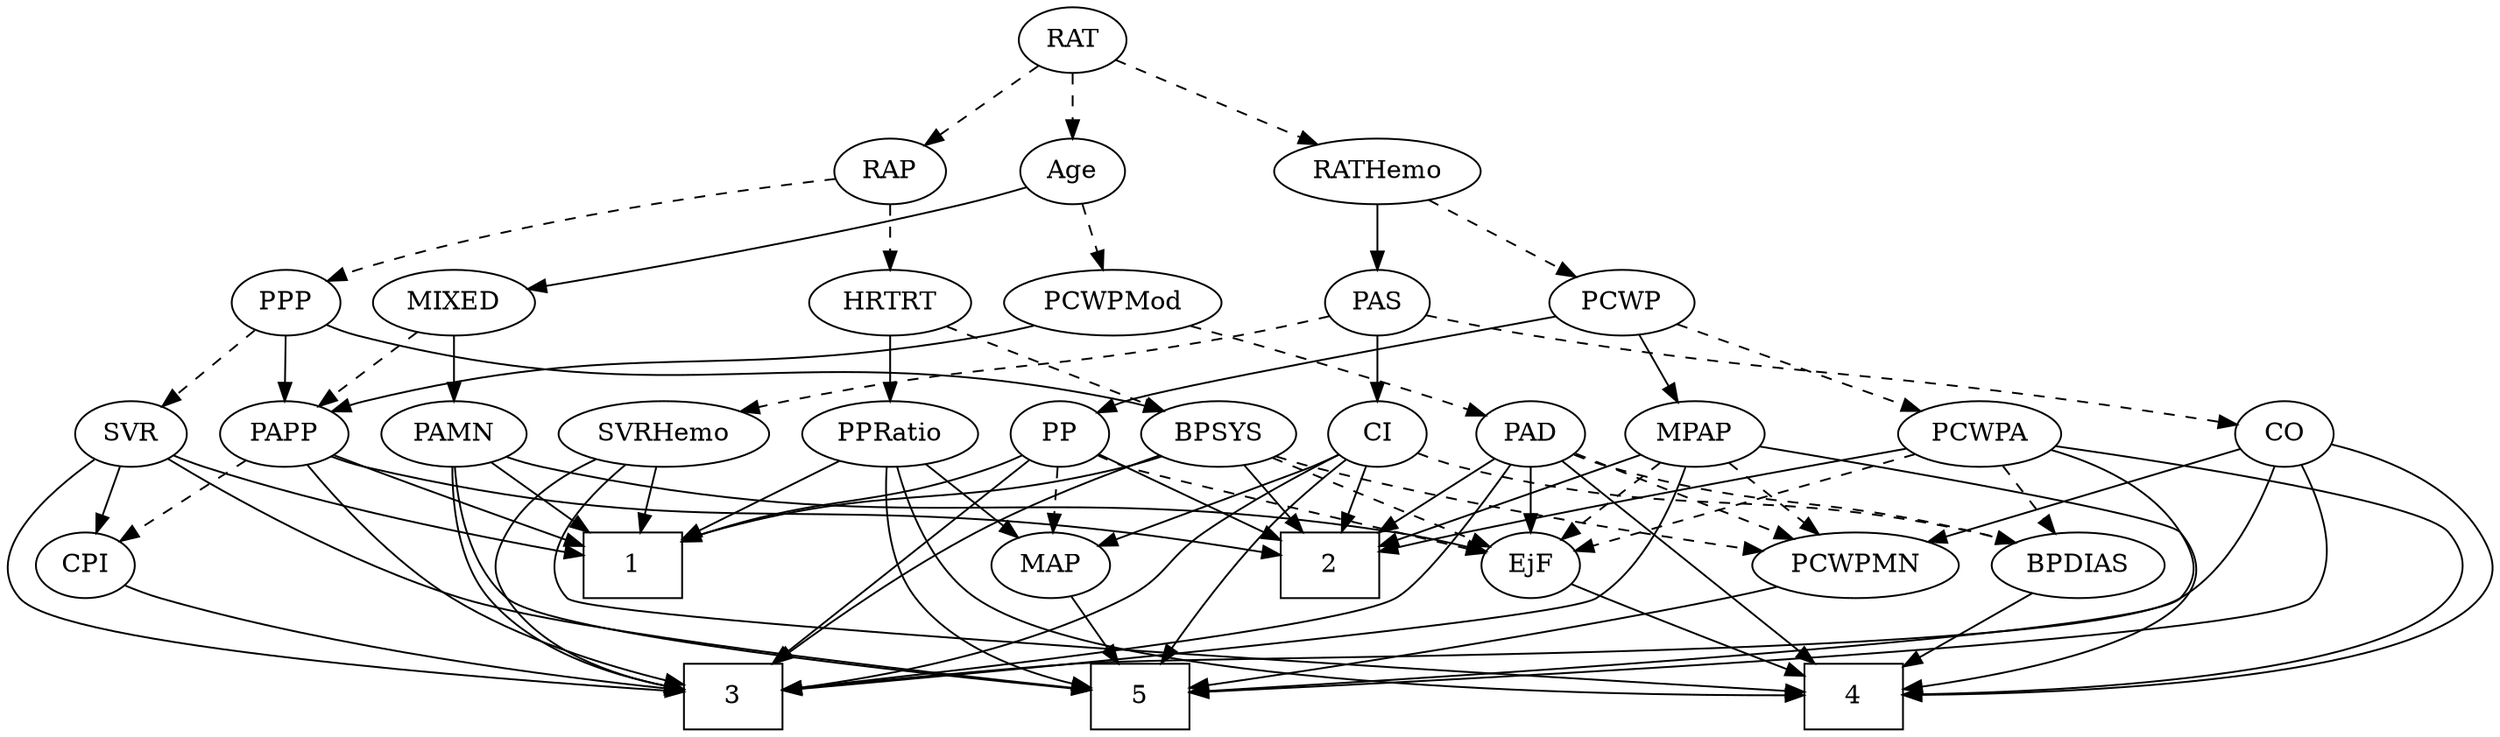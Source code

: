 strict digraph {
	graph [bb="0,0,1298.8,396"];
	node [label="\N"];
	1	[height=0.5,
		pos="305.21,90",
		shape=box,
		width=0.75];
	2	[height=0.5,
		pos="647.21,90",
		shape=box,
		width=0.75];
	3	[height=0.5,
		pos="398.21,18",
		shape=box,
		width=0.75];
	4	[height=0.5,
		pos="1063.2,18",
		shape=box,
		width=0.75];
	5	[height=0.5,
		pos="655.21,18",
		shape=box,
		width=0.75];
	Age	[height=0.5,
		pos="578.21,306",
		width=0.75];
	MIXED	[height=0.5,
		pos="274.21,234",
		width=1.1193];
	Age -> MIXED	[pos="e,310.74,241.71 554.52,297.17 544.86,294.11 533.56,290.69 523.21,288 453.18,269.76 370.88,253.18 320.65,243.59",
		style=solid];
	PCWPMod	[height=0.5,
		pos="596.21,234",
		width=1.4443];
	Age -> PCWPMod	[pos="e,591.77,252.28 582.57,288.05 584.57,280.26 587,270.82 589.25,262.08",
		style=dashed];
	EjF	[height=0.5,
		pos="795.21,90",
		width=0.75];
	EjF -> 4	[pos="e,1036.2,26.065 819.94,82.54 867.27,70.177 970.88,43.115 1026.4,28.619",
		style=solid];
	RAP	[height=0.5,
		pos="486.21,306",
		width=0.77632];
	PPP	[height=0.5,
		pos="189.21,234",
		width=0.75];
	RAP -> PPP	[pos="e,209.8,245.76 458.98,301.67 410.88,295.31 308.14,279.55 225.21,252 223.29,251.36 221.34,250.65 219.39,249.88",
		style=dashed];
	HRTRT	[height=0.5,
		pos="486.21,234",
		width=1.1013];
	RAP -> HRTRT	[pos="e,486.21,252.1 486.21,287.7 486.21,279.98 486.21,270.71 486.21,262.11",
		style=dashed];
	PAMN	[height=0.5,
		pos="274.21,162",
		width=1.011];
	MIXED -> PAMN	[pos="e,274.21,180.1 274.21,215.7 274.21,207.98 274.21,198.71 274.21,190.11",
		style=solid];
	PAPP	[height=0.5,
		pos="188.21,162",
		width=0.88464];
	MIXED -> PAPP	[pos="e,205.66,177.21 255.55,217.81 243.28,207.82 227.06,194.62 213.61,183.68",
		style=dashed];
	MPAP	[height=0.5,
		pos="817.21,162",
		width=0.97491];
	MPAP -> 2	[pos="e,674.43,102.21 790.65,150.06 761.96,138.25 716.05,119.35 683.92,106.12",
		style=solid];
	MPAP -> 3	[pos="e,425.3,21.328 826.85,144.36 836.88,124.63 848.83,91.912 831.21,72 818.11,57.194 538.17,31.269 435.52,22.224",
		style=solid];
	MPAP -> 4	[pos="e,1060.7,36.216 843.98,149.91 849.61,147.79 855.56,145.7 861.21,144 932.67,122.49 967.74,155.6 1025.2,108 1043.9,92.487 1053.6,66.058 \
1058.5,46.02",
		style=solid];
	MPAP -> EjF	[pos="e,800.49,107.79 811.88,144.05 809.37,136.06 806.31,126.33 803.51,117.4",
		style=dashed];
	PCWPMN	[height=0.5,
		pos="966.21,90",
		width=1.3902];
	MPAP -> PCWPMN	[pos="e,937.1,104.68 842.15,149.28 865.57,138.28 900.94,121.66 927.93,108.98",
		style=dashed];
	BPSYS	[height=0.5,
		pos="654.21,162",
		width=1.0471];
	BPSYS -> 1	[pos="e,332.44,95.159 626.13,149.95 619.96,147.77 613.41,145.65 607.21,144 557.67,130.8 411.72,107.46 342.48,96.711",
		style=solid];
	BPSYS -> 2	[pos="e,648.92,108.1 652.48,143.7 651.71,135.98 650.78,126.71 649.92,118.11",
		style=solid];
	BPSYS -> 3	[pos="e,420.94,36.093 625.17,150.23 599.8,140.41 562.25,124.89 531.21,108 494.81,88.197 455.68,61.261 429.36,42.224",
		style=solid];
	BPSYS -> EjF	[pos="e,773.9,101.58 679.42,148.49 703.3,136.63 739.2,118.8 764.69,106.15",
		style=dashed];
	BPSYS -> PCWPMN	[pos="e,921.18,97.893 682.82,149.88 688.84,147.76 695.19,145.68 701.21,144 772.74,124.03 857.14,108.49 911.13,99.541",
		style=dashed];
	PAD	[height=0.5,
		pos="899.21,162",
		width=0.79437];
	PAD -> 2	[pos="e,674.34,96.105 876.97,150.26 871.86,148.01 866.4,145.79 861.21,144 800.53,123.1 727.53,106.84 684.38,98.11",
		style=solid];
	PAD -> 3	[pos="e,425.25,21.483 894.98,144.01 888.85,123.29 875.38,88.932 850.21,72 833.02,60.436 540.44,32.231 435.39,22.426",
		style=solid];
	PAD -> 4	[pos="e,1067.5,36.346 927.92,160.57 964.7,158.31 1027.4,148.34 1058.2,108 1071.5,90.675 1071.6,65.458 1069.1,46.287",
		style=solid];
	PAD -> EjF	[pos="e,813.47,103.29 880.13,148.16 863.81,137.17 840.12,121.23 821.91,108.97",
		style=solid];
	PAD -> PCWPMN	[pos="e,950.62,107.29 913.42,146.15 922.2,136.98 933.66,125.01 943.65,114.56",
		style=dashed];
	BPDIAS	[height=0.5,
		pos="1152.2,90",
		width=1.1735];
	PAD -> BPDIAS	[pos="e,1119.1,101.24 925.1,154.32 962.83,144.51 1035.1,125.49 1096.2,108 1100.5,106.77 1105,105.46 1109.4,104.14",
		style=dashed];
	CO	[height=0.5,
		pos="1222.2,162",
		width=0.75];
	CO -> 3	[pos="e,425.42,21.227 1224.1,143.91 1225.3,123.42 1223.7,89.632 1203.2,72 1153.9,29.573 684.07,40.493 619.21,36 554.66,31.528 479.57,25.597 \
435.63,22.053",
		style=solid];
	CO -> 4	[pos="e,1090.5,21.172 1244,151.27 1260.6,142.56 1282.2,128.06 1292.2,108 1299.3,93.673 1302.2,84.524 1292.2,72 1268.7,42.393 1159.2,27.874 \
1100.5,22.116",
		style=solid];
	CO -> 5	[pos="e,682.27,20.533 1228,144.16 1233.6,124.23 1239,91.322 1221.2,72 1203.2,52.47 815.41,28.317 692.34,21.119",
		style=solid];
	CO -> PCWPMN	[pos="e,1004.7,101.53 1197.7,154.29 1155.6,142.79 1069,119.12 1014.5,104.21",
		style=solid];
	PAS	[height=0.5,
		pos="737.21,234",
		width=0.75];
	PAS -> CO	[pos="e,1196,167.4 757.69,221.88 762.65,219.6 768.02,217.46 773.21,216 919.09,175.08 961.97,199.58 1112.2,180 1136.9,176.78 1164.6,172.49 \
1186.1,169.03",
		style=dashed];
	SVRHemo	[height=0.5,
		pos="378.21,162",
		width=1.3902];
	PAS -> SVRHemo	[pos="e,414.86,174.29 712.05,227.34 696.32,223.87 675.63,219.46 657.21,216 559.84,197.7 533.87,201.75 437.21,180 433.11,179.08 428.88,\
178.04 424.66,176.94",
		style=dashed];
	CI	[height=0.5,
		pos="737.21,162",
		width=0.75];
	PAS -> CI	[pos="e,737.21,180.1 737.21,215.7 737.21,207.98 737.21,198.71 737.21,190.11",
		style=solid];
	PAMN -> 1	[pos="e,297.56,108.28 281.71,144.05 285.24,136.09 289.53,126.41 293.47,117.51",
		style=solid];
	PAMN -> 3	[pos="e,370.9,22.157 246.82,149.96 229.45,141.34 208.4,127.54 198.21,108 190.81,93.815 188.45,84.68 198.21,72 217.88,46.432 308.41,30.651 \
360.68,23.51",
		style=solid];
	PAMN -> 5	[pos="e,628.2,20.686 267.04,144.33 259.8,124.57 251.92,91.828 269.21,72 292,45.861 526.03,27.587 618.2,21.353",
		style=solid];
	PAMN -> EjF	[pos="e,769.01,95.371 300.98,149.58 306.89,147.42 313.19,145.41 319.21,144 477.5,106.96 521.9,128.2 683.21,108 708.65,104.81 737.22,100.46 \
759.14,96.963",
		style=solid];
	RATHemo	[height=0.5,
		pos="737.21,306",
		width=1.3721];
	RATHemo -> PAS	[pos="e,737.21,252.1 737.21,287.7 737.21,279.98 737.21,270.71 737.21,262.11",
		style=solid];
	PCWP	[height=0.5,
		pos="817.21,234",
		width=0.97491];
	RATHemo -> PCWP	[pos="e,800.22,249.86 755.36,289.12 766.41,279.45 780.65,266.99 792.69,256.46",
		style=dashed];
	CPI	[height=0.5,
		pos="43.209,90",
		width=0.75];
	CPI -> 3	[pos="e,370.87,21.517 65.012,78.89 71.124,76.352 77.841,73.832 84.209,72 181.94,43.881 301.35,28.807 360.82,22.549",
		style=solid];
	RAT	[height=0.5,
		pos="578.21,378",
		width=0.75827];
	RAT -> Age	[pos="e,578.21,324.1 578.21,359.7 578.21,351.98 578.21,342.71 578.21,334.11",
		style=dashed];
	RAT -> RAP	[pos="e,503.75,320.35 560.9,363.83 547.11,353.34 527.6,338.49 511.97,326.6",
		style=dashed];
	RAT -> RATHemo	[pos="e,706.86,320.36 600.32,367.27 625.45,356.2 666.97,337.92 697.7,324.39",
		style=dashed];
	SVR	[height=0.5,
		pos="110.21,162",
		width=0.77632];
	SVR -> 1	[pos="e,278.05,99.137 131.95,150.54 136.92,148.28 142.21,145.98 147.21,144 187.99,127.85 235.87,112.24 268.15,102.2",
		style=solid];
	SVR -> 3	[pos="e,371.15,20.639 83.758,155.57 59.114,148.96 23.757,135.13 7.2093,108 -1.1234,94.341 -3.3172,84.05 7.2093,72 30.345,45.517 267.92,\
27.42 361.05,21.294",
		style=solid];
	SVR -> 5	[pos="e,628.1,21.113 126.85,147.5 152.63,127.38 204.55,89.984 255.21,72 321.83,48.35 532.04,29.048 618.01,21.938",
		style=solid];
	SVR -> CPI	[pos="e,57.398,105.82 96,146.15 86.851,136.6 74.789,123.99 64.505,113.25",
		style=solid];
	PCWPMod -> PAD	[pos="e,877.43,173.74 641.77,225.16 706.31,213.83 820.98,192.84 861.21,180 863.47,179.28 865.79,178.46 868.09,177.58",
		style=dashed];
	PCWPMod -> PAPP	[pos="e,212.11,174.2 558.36,221.47 550.74,219.43 542.76,217.49 535.21,216 400.85,189.54 361.72,214.55 229.21,180 226.73,179.35 224.2,178.59 \
221.68,177.75",
		style=solid];
	PCWPA	[height=0.5,
		pos="1061.2,162",
		width=1.1555];
	PCWPA -> 2	[pos="e,674.39,95.596 1023,154.54 943.79,141.15 762.53,110.5 684.29,97.27",
		style=solid];
	PCWPA -> 4	[pos="e,1090.5,20.509 1101.3,156.85 1156.9,150.16 1253.1,134.95 1274.2,108 1322.2,46.648 1173.2,27.078 1100.6,21.269",
		style=solid];
	PCWPA -> 5	[pos="e,682.22,19.532 1097.6,153.14 1150.6,140.12 1239.1,111.53 1203.2,72 1168.9,34.214 810.4,22.587 692.53,19.771",
		style=solid];
	PCWPA -> EjF	[pos="e,820.14,97.56 1026.7,151.92 975.81,138.53 881.14,113.61 830.05,100.17",
		style=dashed];
	PCWPA -> BPDIAS	[pos="e,1132.5,106.16 1081,145.81 1093.6,136.09 1110.2,123.32 1124.2,112.56",
		style=dashed];
	PCWPMN -> 5	[pos="e,682.35,24.378 927.7,78.45 919.32,76.243 910.48,73.985 902.21,72 828.11,54.219 740.81,36.16 692.37,26.391",
		style=solid];
	SVRHemo -> 1	[pos="e,323.07,108.12 361.28,144.76 352.15,136.01 340.7,125.03 330.53,115.28",
		style=solid];
	SVRHemo -> 3	[pos="e,370.99,21.505 343.62,148.79 315.01,137.91 277.75,121.65 269.21,108 260.72,94.436 260.3,85.291 269.21,72 289.47,41.775 330.4,28.772 \
360.75,23.187",
		style=solid];
	SVRHemo -> 4	[pos="e,1035.9,19.643 394.08,144.79 415.68,123.87 456.56,88.244 499.21,72 596.05,35.114 915.63,23.041 1025.6,19.925",
		style=solid];
	BPDIAS -> 4	[pos="e,1085,36.127 1132.9,73.811 1121.2,64.621 1106.1,52.713 1092.9,42.345",
		style=solid];
	MAP	[height=0.5,
		pos="571.21,90",
		width=0.84854];
	MAP -> 5	[pos="e,634.67,36.113 588.21,74.834 599.32,65.571 614.11,53.246 626.97,42.533",
		style=solid];
	PP	[height=0.5,
		pos="571.21,162",
		width=0.75];
	PP -> 1	[pos="e,332.33,96.905 550.59,150.33 545.63,148.03 540.3,145.77 535.21,144 517.09,137.72 402.52,112.29 342.22,99.071",
		style=solid];
	PP -> 2	[pos="e,628.63,108.11 586.59,146.83 596.46,137.75 609.52,125.71 621,115.14",
		style=solid];
	PP -> 3	[pos="e,398.17,36.077 550.09,150.46 545.26,148.2 540.1,145.92 535.21,144 486.16,124.7 458.63,146.1 422.21,108 406.44,91.505 400.79,65.773 \
398.88,46.211",
		style=solid];
	PP -> EjF	[pos="e,769.85,96.728 592.28,150.34 597.12,148.09 602.29,145.84 607.21,144 659.18,124.56 721.51,108.32 759.73,99.129",
		style=dashed];
	PP -> MAP	[pos="e,571.21,108.1 571.21,143.7 571.21,135.98 571.21,126.71 571.21,118.11",
		style=dashed];
	PPP -> BPSYS	[pos="e,626.22,174.43 209.68,221.84 214.64,219.56 220.01,217.43 225.21,216 389.67,170.91 440.81,217.3 607.21,180 610.24,179.32 613.35,\
178.5 616.45,177.58",
		style=solid];
	PPP -> SVR	[pos="e,126.06,177.04 173.6,219.17 162.21,209.07 146.56,195.21 133.67,183.79",
		style=dashed];
	PPP -> PAPP	[pos="e,188.45,180.1 188.96,215.7 188.85,207.98 188.72,198.71 188.6,190.11",
		style=solid];
	PPRatio	[height=0.5,
		pos="486.21,162",
		width=1.1013];
	PPRatio -> 1	[pos="e,332.51,102.46 456.34,150 427.92,139.46 384.02,122.99 346.21,108 344.82,107.45 343.41,106.89 341.98,106.31",
		style=solid];
	PPRatio -> 4	[pos="e,1036.1,20.185 489.63,143.98 494.78,123.23 506.65,88.839 531.21,72 571.9,44.103 911.95,25.987 1026.1,20.647",
		style=solid];
	PPRatio -> 5	[pos="e,627.93,19.872 483.58,143.84 481.58,124.22 481.54,92.208 498.21,72 527.45,36.549 581.32,24.703 617.71,20.808",
		style=solid];
	PPRatio -> MAP	[pos="e,554.25,104.97 504.65,145.81 516.86,135.75 533.03,122.44 546.37,111.46",
		style=solid];
	PCWP -> MPAP	[pos="e,817.21,180.1 817.21,215.7 817.21,207.98 817.21,198.71 817.21,190.11",
		style=solid];
	PCWP -> PCWPA	[pos="e,1027.5,172.66 847.13,224.42 889.87,212.16 968.66,189.55 1017.8,175.45",
		style=dashed];
	PCWP -> PP	[pos="e,591.82,173.71 790.45,221.9 784.81,219.78 778.86,217.69 773.21,216 700.89,194.33 678.69,204.27 607.21,180 605.29,179.35 603.35,\
178.63 601.4,177.85",
		style=solid];
	CI -> 2	[pos="e,669.17,108.08 720.28,147.83 708.19,138.43 691.6,125.53 677.29,114.39",
		style=solid];
	CI -> 3	[pos="e,425.32,21.223 731.84,144.25 724.37,123.77 708.78,89.671 683.21,72 643.51,44.571 503.4,28.498 435.56,22.157",
		style=solid];
	CI -> 5	[pos="e,681.5,36.014 736.27,143.76 734.57,124.91 729.76,94.419 716.21,72 709.4,60.726 699.37,50.591 689.41,42.278",
		style=solid];
	CI -> BPDIAS	[pos="e,1112.7,96.372 757.73,150.01 762.68,147.72 768.04,145.54 773.21,144 781.06,141.66 1001.8,111.47 1102.7,97.728",
		style=dashed];
	CI -> MAP	[pos="e,595.29,101.33 715.99,150.72 711.15,148.45 706.03,146.1 701.21,144 661.71,126.79 651.04,124.43 611.21,108 609.03,107.1 606.79,106.17 \
604.53,105.23",
		style=solid];
	PAPP -> 1	[pos="e,277.99,107.28 209.4,148.32 226.07,138.35 249.69,124.22 269.3,112.48",
		style=solid];
	PAPP -> 2	[pos="e,620.07,105.01 212.08,149.7 217.6,147.48 223.53,145.41 229.21,144 391.48,103.69 444.67,151.16 610.05,107.72",
		style=solid];
	PAPP -> 3	[pos="e,371.17,21.757 182.55,143.94 177.24,124.41 172.26,92.478 188.21,72 209.27,44.968 306.78,29.563 361.21,22.931",
		style=solid];
	PAPP -> CPI	[pos="e,64.457,101.26 164.59,149.6 139.75,137.61 100.59,118.7 73.494,105.62",
		style=dashed];
	HRTRT -> BPSYS	[pos="e,626.84,174.41 514.33,221.28 542.56,209.52 586.22,191.33 617.24,178.4",
		style=dashed];
	HRTRT -> PPRatio	[pos="e,486.21,180.1 486.21,215.7 486.21,207.98 486.21,198.71 486.21,190.11",
		style=solid];
}
